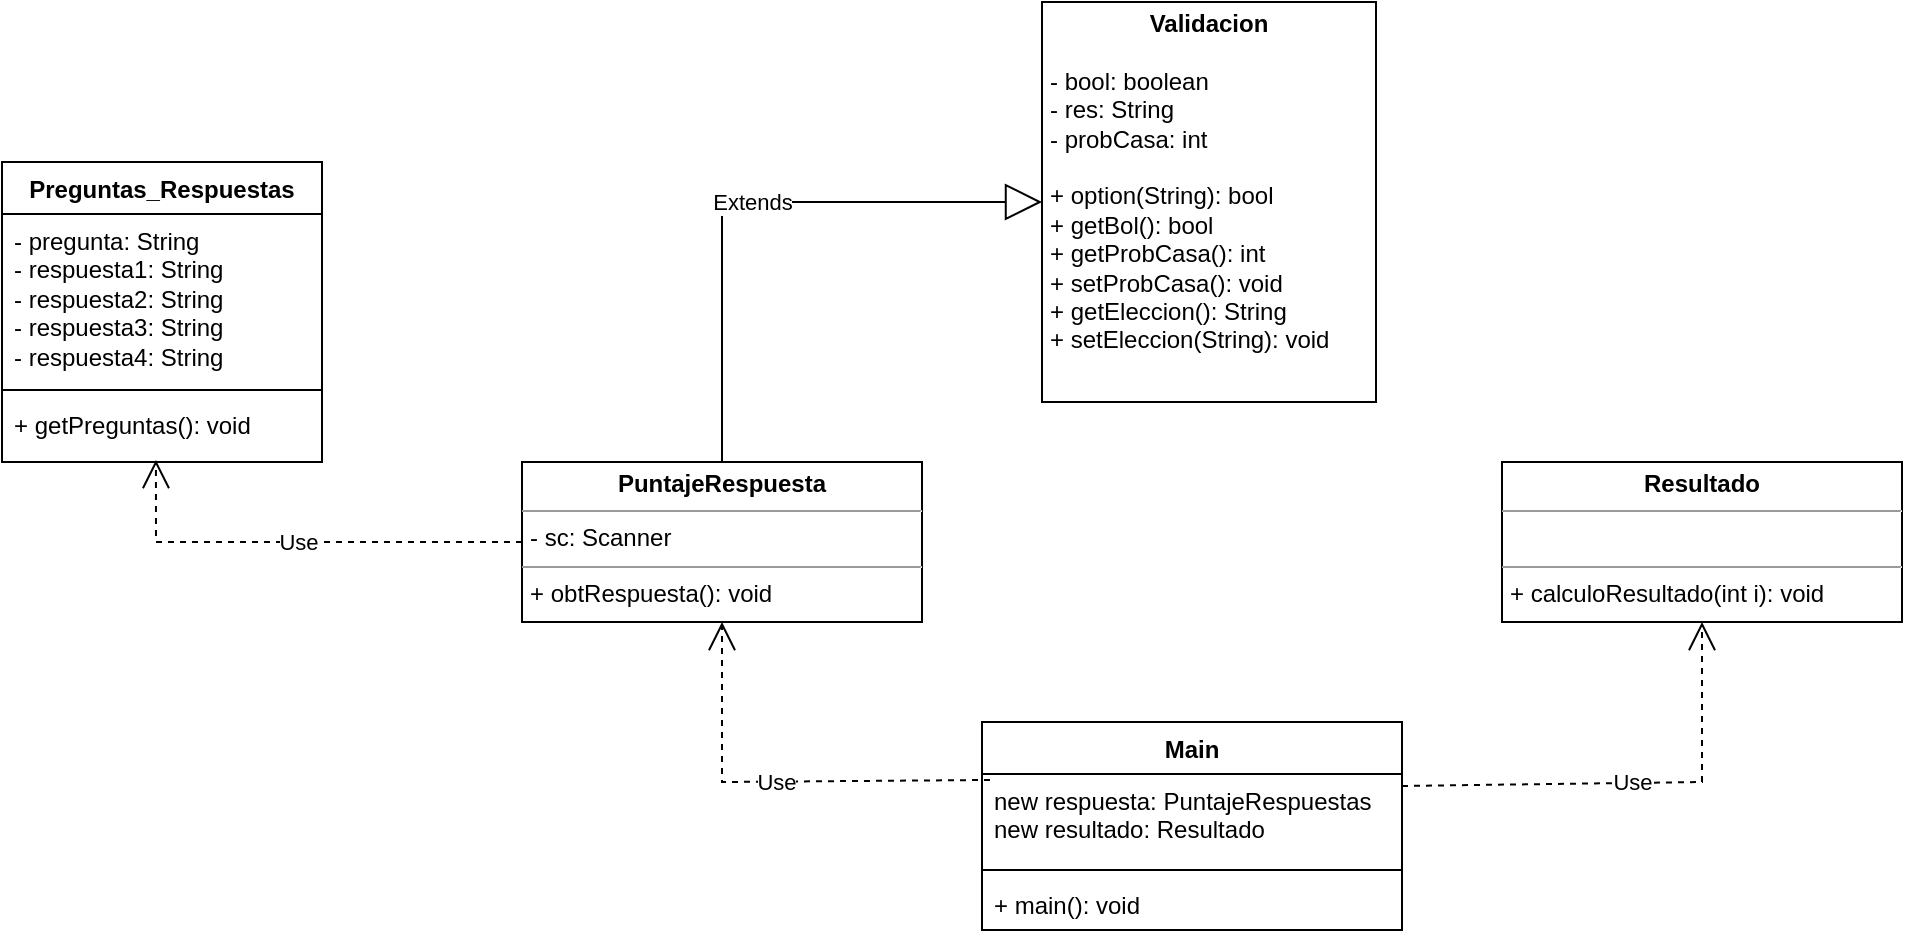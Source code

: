 <mxfile version="23.1.7" type="github">
  <diagram name="Página-1" id="3DiID6_G2-fBv08gqnjT">
    <mxGraphModel dx="874" dy="468" grid="1" gridSize="10" guides="1" tooltips="1" connect="1" arrows="1" fold="1" page="1" pageScale="1" pageWidth="827" pageHeight="1169" math="0" shadow="0">
      <root>
        <mxCell id="0" />
        <mxCell id="1" parent="0" />
        <mxCell id="RPrh5PG5baBvvlCAuzxn-27" value="&lt;p style=&quot;margin:0px;margin-top:4px;text-align:center;&quot;&gt;&lt;b&gt;Validacion&lt;/b&gt;&lt;/p&gt;&lt;p style=&quot;margin:0px;margin-left:4px;&quot;&gt;&lt;br&gt;&lt;/p&gt;&lt;p style=&quot;margin:0px;margin-left:4px;&quot;&gt;- bool: boolean&lt;br&gt;&lt;/p&gt;&lt;p style=&quot;margin:0px;margin-left:4px;&quot;&gt;- res: String&lt;br&gt;&lt;/p&gt;&lt;p style=&quot;margin:0px;margin-left:4px;&quot;&gt;- probCasa: int&lt;/p&gt;&lt;p style=&quot;margin:0px;margin-left:4px;&quot;&gt;&lt;br&gt;&lt;/p&gt;&lt;p style=&quot;margin:0px;margin-left:4px;&quot;&gt;+&amp;nbsp;option(String): bool&lt;/p&gt;&lt;p style=&quot;margin:0px;margin-left:4px;&quot;&gt;+&amp;nbsp;getBol(): bool&lt;/p&gt;&lt;p style=&quot;margin:0px;margin-left:4px;&quot;&gt;+ getProbCasa(): int&lt;/p&gt;&lt;p style=&quot;margin:0px;margin-left:4px;&quot;&gt;+ setProbCasa(): void&lt;/p&gt;&lt;p style=&quot;margin:0px;margin-left:4px;&quot;&gt;+&amp;nbsp;getEleccion(): String&lt;/p&gt;&lt;p style=&quot;margin:0px;margin-left:4px;&quot;&gt;+ setEleccion(String): void&lt;/p&gt;" style="verticalAlign=top;align=left;overflow=fill;html=1;whiteSpace=wrap;" parent="1" vertex="1">
          <mxGeometry x="660" y="210" width="167" height="200" as="geometry" />
        </mxCell>
        <mxCell id="RPrh5PG5baBvvlCAuzxn-28" value="&lt;p style=&quot;margin:0px;margin-top:4px;text-align:center;&quot;&gt;&lt;b&gt;PuntajeRespuesta&lt;/b&gt;&lt;br&gt;&lt;/p&gt;&lt;hr size=&quot;1&quot;&gt;&lt;p style=&quot;margin:0px;margin-left:4px;&quot;&gt;- sc: Scanner&lt;/p&gt;&lt;hr size=&quot;1&quot;&gt;&lt;p style=&quot;margin:0px;margin-left:4px;&quot;&gt;&lt;span style=&quot;background-color: initial;&quot;&gt;+&amp;nbsp;&lt;/span&gt;obtRespuesta&lt;span style=&quot;background-color: initial;&quot;&gt;(): void&lt;/span&gt;&lt;/p&gt;" style="verticalAlign=top;align=left;overflow=fill;html=1;whiteSpace=wrap;" parent="1" vertex="1">
          <mxGeometry x="400" y="440" width="200" height="80" as="geometry" />
        </mxCell>
        <mxCell id="RPrh5PG5baBvvlCAuzxn-40" value="&lt;p style=&quot;margin:0px;margin-top:4px;text-align:center;&quot;&gt;&lt;b&gt;Resultado&lt;/b&gt;&lt;/p&gt;&lt;hr size=&quot;1&quot;&gt;&lt;p style=&quot;margin:0px;margin-left:4px;&quot;&gt;&lt;br&gt;&lt;/p&gt;&lt;hr size=&quot;1&quot;&gt;&lt;p style=&quot;margin:0px;margin-left:4px;&quot;&gt;+&amp;nbsp;calculoResultado&lt;span style=&quot;background-color: initial;&quot;&gt;(int i): void&lt;/span&gt;&lt;/p&gt;" style="verticalAlign=top;align=left;overflow=fill;html=1;whiteSpace=wrap;strokeColor=default;fillColor=default;strokeWidth=1;" parent="1" vertex="1">
          <mxGeometry x="890" y="440" width="200" height="80" as="geometry" />
        </mxCell>
        <mxCell id="enj8yPA8fSVjl53y-Jg2-4" value="Use" style="endArrow=open;endSize=12;dashed=1;html=1;rounded=0;exitX=0.019;exitY=0.068;exitDx=0;exitDy=0;entryX=0.5;entryY=1;entryDx=0;entryDy=0;exitPerimeter=0;" parent="1" source="enj8yPA8fSVjl53y-Jg2-9" target="RPrh5PG5baBvvlCAuzxn-28" edge="1">
          <mxGeometry width="160" relative="1" as="geometry">
            <mxPoint x="667" y="604" as="sourcePoint" />
            <mxPoint x="560" y="650" as="targetPoint" />
            <Array as="points">
              <mxPoint x="500" y="600" />
            </Array>
          </mxGeometry>
        </mxCell>
        <mxCell id="enj8yPA8fSVjl53y-Jg2-5" value="Use" style="endArrow=open;endSize=12;dashed=1;html=1;rounded=0;entryX=0.5;entryY=1;entryDx=0;entryDy=0;exitX=1;exitY=0.136;exitDx=0;exitDy=0;exitPerimeter=0;" parent="1" source="enj8yPA8fSVjl53y-Jg2-9" target="RPrh5PG5baBvvlCAuzxn-40" edge="1">
          <mxGeometry width="160" relative="1" as="geometry">
            <mxPoint x="807" y="604" as="sourcePoint" />
            <mxPoint x="510" y="540" as="targetPoint" />
            <Array as="points">
              <mxPoint x="990" y="600" />
            </Array>
          </mxGeometry>
        </mxCell>
        <mxCell id="enj8yPA8fSVjl53y-Jg2-7" value="Extends" style="endArrow=block;endSize=16;endFill=0;html=1;rounded=0;entryX=0;entryY=0.5;entryDx=0;entryDy=0;exitX=0.5;exitY=0;exitDx=0;exitDy=0;" parent="1" source="RPrh5PG5baBvvlCAuzxn-28" target="RPrh5PG5baBvvlCAuzxn-27" edge="1">
          <mxGeometry width="160" relative="1" as="geometry">
            <mxPoint x="400" y="400" as="sourcePoint" />
            <mxPoint x="560" y="400" as="targetPoint" />
            <Array as="points">
              <mxPoint x="500" y="310" />
            </Array>
          </mxGeometry>
        </mxCell>
        <mxCell id="enj8yPA8fSVjl53y-Jg2-8" value="Main" style="swimlane;fontStyle=1;align=center;verticalAlign=top;childLayout=stackLayout;horizontal=1;startSize=26;horizontalStack=0;resizeParent=1;resizeParentMax=0;resizeLast=0;collapsible=1;marginBottom=0;whiteSpace=wrap;html=1;" parent="1" vertex="1">
          <mxGeometry x="630" y="570" width="210" height="104" as="geometry" />
        </mxCell>
        <mxCell id="enj8yPA8fSVjl53y-Jg2-9" value="new respuesta: PuntajeRespuestas&lt;span style=&quot;background-color: initial;&quot;&gt;&lt;br&gt;&lt;/span&gt;new resultado: Resultado" style="text;strokeColor=none;fillColor=none;align=left;verticalAlign=top;spacingLeft=4;spacingRight=4;overflow=hidden;rotatable=0;points=[[0,0.5],[1,0.5]];portConstraint=eastwest;whiteSpace=wrap;html=1;" parent="enj8yPA8fSVjl53y-Jg2-8" vertex="1">
          <mxGeometry y="26" width="210" height="44" as="geometry" />
        </mxCell>
        <mxCell id="enj8yPA8fSVjl53y-Jg2-10" value="" style="line;strokeWidth=1;fillColor=none;align=left;verticalAlign=middle;spacingTop=-1;spacingLeft=3;spacingRight=3;rotatable=0;labelPosition=right;points=[];portConstraint=eastwest;strokeColor=inherit;" parent="enj8yPA8fSVjl53y-Jg2-8" vertex="1">
          <mxGeometry y="70" width="210" height="8" as="geometry" />
        </mxCell>
        <mxCell id="enj8yPA8fSVjl53y-Jg2-11" value="+ main(): void" style="text;strokeColor=none;fillColor=none;align=left;verticalAlign=top;spacingLeft=4;spacingRight=4;overflow=hidden;rotatable=0;points=[[0,0.5],[1,0.5]];portConstraint=eastwest;whiteSpace=wrap;html=1;" parent="enj8yPA8fSVjl53y-Jg2-8" vertex="1">
          <mxGeometry y="78" width="210" height="26" as="geometry" />
        </mxCell>
        <mxCell id="vBn4FUi_6JbVleAse_Y1-1" value="Preguntas_Respuestas" style="swimlane;fontStyle=1;align=center;verticalAlign=top;childLayout=stackLayout;horizontal=1;startSize=26;horizontalStack=0;resizeParent=1;resizeParentMax=0;resizeLast=0;collapsible=1;marginBottom=0;whiteSpace=wrap;html=1;" parent="1" vertex="1">
          <mxGeometry x="140" y="290" width="160" height="150" as="geometry" />
        </mxCell>
        <mxCell id="vBn4FUi_6JbVleAse_Y1-2" value="- pregunta: String&lt;br&gt;- respuesta1: String&lt;br&gt;- respuesta2: String&lt;br&gt;- respuesta3: String&lt;br&gt;- respuesta4: String&lt;br&gt;&lt;div&gt;&lt;br&gt;&lt;/div&gt;" style="text;strokeColor=none;fillColor=none;align=left;verticalAlign=top;spacingLeft=4;spacingRight=4;overflow=hidden;rotatable=0;points=[[0,0.5],[1,0.5]];portConstraint=eastwest;whiteSpace=wrap;html=1;" parent="vBn4FUi_6JbVleAse_Y1-1" vertex="1">
          <mxGeometry y="26" width="160" height="84" as="geometry" />
        </mxCell>
        <mxCell id="vBn4FUi_6JbVleAse_Y1-3" value="" style="line;strokeWidth=1;fillColor=none;align=left;verticalAlign=middle;spacingTop=-1;spacingLeft=3;spacingRight=3;rotatable=0;labelPosition=right;points=[];portConstraint=eastwest;strokeColor=inherit;" parent="vBn4FUi_6JbVleAse_Y1-1" vertex="1">
          <mxGeometry y="110" width="160" height="8" as="geometry" />
        </mxCell>
        <mxCell id="vBn4FUi_6JbVleAse_Y1-4" value="+ getPreguntas(): void" style="text;strokeColor=none;fillColor=none;align=left;verticalAlign=top;spacingLeft=4;spacingRight=4;overflow=hidden;rotatable=0;points=[[0,0.5],[1,0.5]];portConstraint=eastwest;whiteSpace=wrap;html=1;" parent="vBn4FUi_6JbVleAse_Y1-1" vertex="1">
          <mxGeometry y="118" width="160" height="32" as="geometry" />
        </mxCell>
        <mxCell id="vBn4FUi_6JbVleAse_Y1-5" value="Use" style="endArrow=open;endSize=12;dashed=1;html=1;rounded=0;exitX=0;exitY=0.5;exitDx=0;exitDy=0;entryX=0.481;entryY=0.969;entryDx=0;entryDy=0;entryPerimeter=0;" parent="1" source="RPrh5PG5baBvvlCAuzxn-28" target="vBn4FUi_6JbVleAse_Y1-4" edge="1">
          <mxGeometry width="160" relative="1" as="geometry">
            <mxPoint x="390" y="430" as="sourcePoint" />
            <mxPoint x="550" y="430" as="targetPoint" />
            <Array as="points">
              <mxPoint x="217" y="480" />
            </Array>
          </mxGeometry>
        </mxCell>
      </root>
    </mxGraphModel>
  </diagram>
</mxfile>
